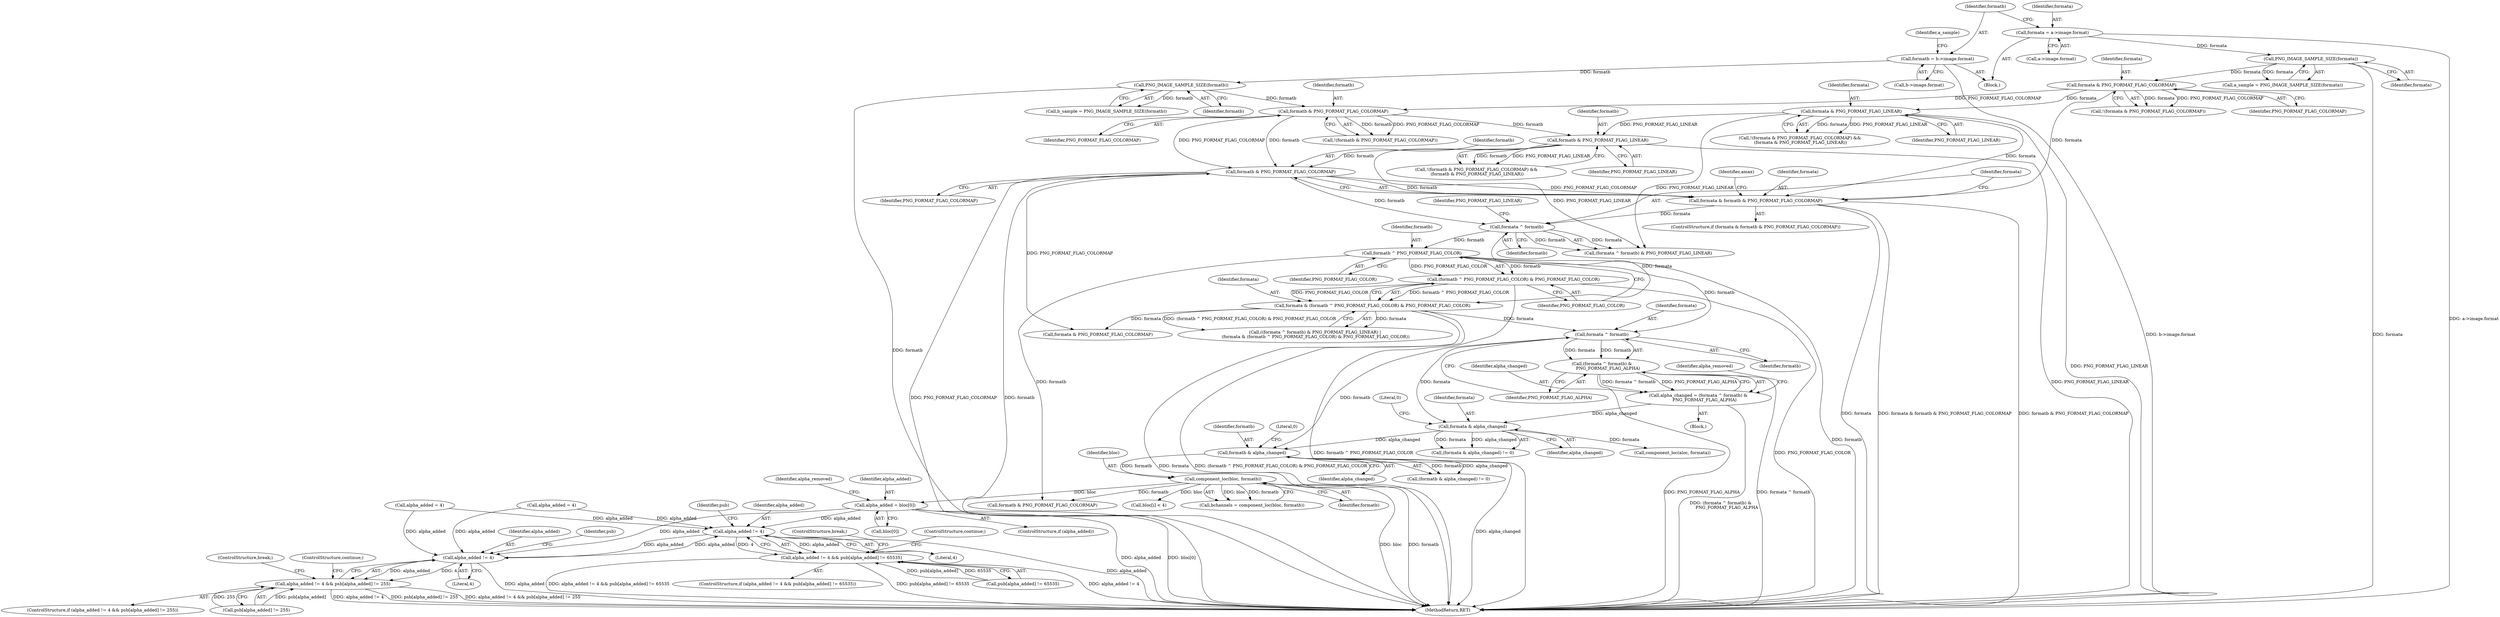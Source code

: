 digraph "0_Android_9d4853418ab2f754c2b63e091c29c5529b8b86ca_27@array" {
"1000756" [label="(Call,alpha_added = bloc[0])"];
"1000727" [label="(Call,component_loc(bloc, formatb))"];
"1000712" [label="(Call,formatb & alpha_changed)"];
"1000698" [label="(Call,formata ^ formatb)"];
"1000686" [label="(Call,formata & (formatb ^ PNG_FORMAT_FLAG_COLOR) & PNG_FORMAT_FLAG_COLOR)"];
"1000682" [label="(Call,formata ^ formatb)"];
"1000303" [label="(Call,formata & formatb & PNG_FORMAT_FLAG_COLORMAP)"];
"1000257" [label="(Call,formata & PNG_FORMAT_FLAG_COLORMAP)"];
"1000208" [label="(Call,PNG_IMAGE_SAMPLE_SIZE(formata))"];
"1000190" [label="(Call,formata = a->image.format)"];
"1000260" [label="(Call,formata & PNG_FORMAT_FLAG_LINEAR)"];
"1000305" [label="(Call,formatb & PNG_FORMAT_FLAG_COLORMAP)"];
"1000272" [label="(Call,formatb & PNG_FORMAT_FLAG_LINEAR)"];
"1000269" [label="(Call,formatb & PNG_FORMAT_FLAG_COLORMAP)"];
"1000213" [label="(Call,PNG_IMAGE_SAMPLE_SIZE(formatb))"];
"1000198" [label="(Call,formatb = b->image.format)"];
"1000688" [label="(Call,(formatb ^ PNG_FORMAT_FLAG_COLOR) & PNG_FORMAT_FLAG_COLOR)"];
"1000689" [label="(Call,formatb ^ PNG_FORMAT_FLAG_COLOR)"];
"1000705" [label="(Call,formata & alpha_changed)"];
"1000695" [label="(Call,alpha_changed = (formata ^ formatb) &\n         PNG_FORMAT_FLAG_ALPHA)"];
"1000697" [label="(Call,(formata ^ formatb) &\n         PNG_FORMAT_FLAG_ALPHA)"];
"1000967" [label="(Call,alpha_added != 4)"];
"1000966" [label="(Call,alpha_added != 4 && pub[alpha_added] != 65535)"];
"1001044" [label="(Call,alpha_added != 4)"];
"1001043" [label="(Call,alpha_added != 4 && psb[alpha_added] != 255)"];
"1000870" [label="(Call,formatb & PNG_FORMAT_FLAG_COLORMAP)"];
"1000727" [label="(Call,component_loc(bloc, formatb))"];
"1000722" [label="(Call,component_loc(aloc, formata))"];
"1001052" [label="(ControlStructure,break;)"];
"1000967" [label="(Call,alpha_added != 4)"];
"1001053" [label="(ControlStructure,continue;)"];
"1000706" [label="(Identifier,formata)"];
"1000685" [label="(Identifier,PNG_FORMAT_FLAG_LINEAR)"];
"1000693" [label="(Block,)"];
"1000757" [label="(Identifier,alpha_added)"];
"1000257" [label="(Call,formata & PNG_FORMAT_FLAG_COLORMAP)"];
"1000754" [label="(ControlStructure,if (alpha_added))"];
"1000970" [label="(Call,pub[alpha_added] != 65535)"];
"1000272" [label="(Call,formatb & PNG_FORMAT_FLAG_LINEAR)"];
"1000704" [label="(Call,(formata & alpha_changed) != 0)"];
"1000689" [label="(Call,formatb ^ PNG_FORMAT_FLAG_COLOR)"];
"1000690" [label="(Identifier,formatb)"];
"1000302" [label="(ControlStructure,if (formata & formatb & PNG_FORMAT_FLAG_COLORMAP))"];
"1000213" [label="(Call,PNG_IMAGE_SAMPLE_SIZE(formatb))"];
"1000260" [label="(Call,formata & PNG_FORMAT_FLAG_LINEAR)"];
"1000268" [label="(Call,!(formatb & PNG_FORMAT_FLAG_COLORMAP))"];
"1000691" [label="(Identifier,PNG_FORMAT_FLAG_COLOR)"];
"1000683" [label="(Identifier,formata)"];
"1000972" [label="(Identifier,pub)"];
"1000270" [label="(Identifier,formatb)"];
"1000199" [label="(Identifier,formatb)"];
"1000700" [label="(Identifier,formatb)"];
"1000209" [label="(Identifier,formata)"];
"1000258" [label="(Identifier,formata)"];
"1000681" [label="(Call,(formata ^ formatb) & PNG_FORMAT_FLAG_LINEAR)"];
"1000969" [label="(Literal,4)"];
"1000740" [label="(Call,bloc[i] < 4)"];
"1000756" [label="(Call,alpha_added = bloc[0])"];
"1000682" [label="(Call,formata ^ formatb)"];
"1000198" [label="(Call,formatb = b->image.format)"];
"1000191" [label="(Identifier,formata)"];
"1000261" [label="(Identifier,formata)"];
"1000699" [label="(Identifier,formata)"];
"1000975" [label="(ControlStructure,break;)"];
"1000144" [label="(Block,)"];
"1000715" [label="(Literal,0)"];
"1000259" [label="(Identifier,PNG_FORMAT_FLAG_COLORMAP)"];
"1000692" [label="(Identifier,PNG_FORMAT_FLAG_COLOR)"];
"1000306" [label="(Identifier,formatb)"];
"1000303" [label="(Call,formata & formatb & PNG_FORMAT_FLAG_COLORMAP)"];
"1000713" [label="(Identifier,formatb)"];
"1001047" [label="(Call,psb[alpha_added] != 255)"];
"1000305" [label="(Call,formatb & PNG_FORMAT_FLAG_COLORMAP)"];
"1000705" [label="(Call,formata & alpha_changed)"];
"1000190" [label="(Call,formata = a->image.format)"];
"1001046" [label="(Literal,4)"];
"1000267" [label="(Call,!(formatb & PNG_FORMAT_FLAG_COLORMAP) &&\n (formatb & PNG_FORMAT_FLAG_LINEAR))"];
"1000758" [label="(Call,bloc[0])"];
"1000968" [label="(Identifier,alpha_added)"];
"1000200" [label="(Call,b->image.format)"];
"1000966" [label="(Call,alpha_added != 4 && pub[alpha_added] != 65535)"];
"1000711" [label="(Call,(formatb & alpha_changed) != 0)"];
"1000728" [label="(Identifier,bloc)"];
"1000695" [label="(Call,alpha_changed = (formata ^ formatb) &\n         PNG_FORMAT_FLAG_ALPHA)"];
"1000269" [label="(Call,formatb & PNG_FORMAT_FLAG_COLORMAP)"];
"1000315" [label="(Identifier,amax)"];
"1000211" [label="(Call,b_sample = PNG_IMAGE_SAMPLE_SIZE(formatb))"];
"1000687" [label="(Identifier,formata)"];
"1000783" [label="(Call,alpha_added = 4)"];
"1000762" [label="(Call,alpha_added = 4)"];
"1000976" [label="(ControlStructure,continue;)"];
"1000271" [label="(Identifier,PNG_FORMAT_FLAG_COLORMAP)"];
"1001045" [label="(Identifier,alpha_added)"];
"1000304" [label="(Identifier,formata)"];
"1001128" [label="(MethodReturn,RET)"];
"1000725" [label="(Call,bchannels = component_loc(bloc, formatb))"];
"1000684" [label="(Identifier,formatb)"];
"1000207" [label="(Identifier,a_sample)"];
"1000766" [label="(Identifier,alpha_removed)"];
"1000262" [label="(Identifier,PNG_FORMAT_FLAG_LINEAR)"];
"1000255" [label="(Call,!(formata & PNG_FORMAT_FLAG_COLORMAP) &&\n (formata & PNG_FORMAT_FLAG_LINEAR))"];
"1001044" [label="(Call,alpha_added != 4)"];
"1000192" [label="(Call,a->image.format)"];
"1000696" [label="(Identifier,alpha_changed)"];
"1000703" [label="(Identifier,alpha_removed)"];
"1001042" [label="(ControlStructure,if (alpha_added != 4 && psb[alpha_added] != 255))"];
"1000714" [label="(Identifier,alpha_changed)"];
"1000708" [label="(Literal,0)"];
"1000712" [label="(Call,formatb & alpha_changed)"];
"1000686" [label="(Call,formata & (formatb ^ PNG_FORMAT_FLAG_COLOR) & PNG_FORMAT_FLAG_COLOR)"];
"1000256" [label="(Call,!(formata & PNG_FORMAT_FLAG_COLORMAP))"];
"1001043" [label="(Call,alpha_added != 4 && psb[alpha_added] != 255)"];
"1000707" [label="(Identifier,alpha_changed)"];
"1000214" [label="(Identifier,formatb)"];
"1000680" [label="(Call,((formata ^ formatb) & PNG_FORMAT_FLAG_LINEAR) |\n (formata & (formatb ^ PNG_FORMAT_FLAG_COLOR) & PNG_FORMAT_FLAG_COLOR))"];
"1000845" [label="(Call,formata & PNG_FORMAT_FLAG_COLORMAP)"];
"1000273" [label="(Identifier,formatb)"];
"1000206" [label="(Call,a_sample = PNG_IMAGE_SAMPLE_SIZE(formata))"];
"1000698" [label="(Call,formata ^ formatb)"];
"1000701" [label="(Identifier,PNG_FORMAT_FLAG_ALPHA)"];
"1000965" [label="(ControlStructure,if (alpha_added != 4 && pub[alpha_added] != 65535))"];
"1000208" [label="(Call,PNG_IMAGE_SAMPLE_SIZE(formata))"];
"1000307" [label="(Identifier,PNG_FORMAT_FLAG_COLORMAP)"];
"1001049" [label="(Identifier,psb)"];
"1000688" [label="(Call,(formatb ^ PNG_FORMAT_FLAG_COLOR) & PNG_FORMAT_FLAG_COLOR)"];
"1000697" [label="(Call,(formata ^ formatb) &\n         PNG_FORMAT_FLAG_ALPHA)"];
"1000274" [label="(Identifier,PNG_FORMAT_FLAG_LINEAR)"];
"1000729" [label="(Identifier,formatb)"];
"1000756" -> "1000754"  [label="AST: "];
"1000756" -> "1000758"  [label="CFG: "];
"1000757" -> "1000756"  [label="AST: "];
"1000758" -> "1000756"  [label="AST: "];
"1000766" -> "1000756"  [label="CFG: "];
"1000756" -> "1001128"  [label="DDG: alpha_added"];
"1000756" -> "1001128"  [label="DDG: bloc[0]"];
"1000727" -> "1000756"  [label="DDG: bloc"];
"1000756" -> "1000967"  [label="DDG: alpha_added"];
"1000756" -> "1001044"  [label="DDG: alpha_added"];
"1000727" -> "1000725"  [label="AST: "];
"1000727" -> "1000729"  [label="CFG: "];
"1000728" -> "1000727"  [label="AST: "];
"1000729" -> "1000727"  [label="AST: "];
"1000725" -> "1000727"  [label="CFG: "];
"1000727" -> "1001128"  [label="DDG: formatb"];
"1000727" -> "1001128"  [label="DDG: bloc"];
"1000727" -> "1000725"  [label="DDG: bloc"];
"1000727" -> "1000725"  [label="DDG: formatb"];
"1000712" -> "1000727"  [label="DDG: formatb"];
"1000727" -> "1000740"  [label="DDG: bloc"];
"1000727" -> "1000870"  [label="DDG: formatb"];
"1000712" -> "1000711"  [label="AST: "];
"1000712" -> "1000714"  [label="CFG: "];
"1000713" -> "1000712"  [label="AST: "];
"1000714" -> "1000712"  [label="AST: "];
"1000715" -> "1000712"  [label="CFG: "];
"1000712" -> "1001128"  [label="DDG: alpha_changed"];
"1000712" -> "1000711"  [label="DDG: formatb"];
"1000712" -> "1000711"  [label="DDG: alpha_changed"];
"1000698" -> "1000712"  [label="DDG: formatb"];
"1000705" -> "1000712"  [label="DDG: alpha_changed"];
"1000698" -> "1000697"  [label="AST: "];
"1000698" -> "1000700"  [label="CFG: "];
"1000699" -> "1000698"  [label="AST: "];
"1000700" -> "1000698"  [label="AST: "];
"1000701" -> "1000698"  [label="CFG: "];
"1000698" -> "1000697"  [label="DDG: formata"];
"1000698" -> "1000697"  [label="DDG: formatb"];
"1000686" -> "1000698"  [label="DDG: formata"];
"1000689" -> "1000698"  [label="DDG: formatb"];
"1000698" -> "1000705"  [label="DDG: formata"];
"1000686" -> "1000680"  [label="AST: "];
"1000686" -> "1000688"  [label="CFG: "];
"1000687" -> "1000686"  [label="AST: "];
"1000688" -> "1000686"  [label="AST: "];
"1000680" -> "1000686"  [label="CFG: "];
"1000686" -> "1001128"  [label="DDG: formata"];
"1000686" -> "1001128"  [label="DDG: (formatb ^ PNG_FORMAT_FLAG_COLOR) & PNG_FORMAT_FLAG_COLOR"];
"1000686" -> "1000680"  [label="DDG: formata"];
"1000686" -> "1000680"  [label="DDG: (formatb ^ PNG_FORMAT_FLAG_COLOR) & PNG_FORMAT_FLAG_COLOR"];
"1000682" -> "1000686"  [label="DDG: formata"];
"1000688" -> "1000686"  [label="DDG: formatb ^ PNG_FORMAT_FLAG_COLOR"];
"1000688" -> "1000686"  [label="DDG: PNG_FORMAT_FLAG_COLOR"];
"1000686" -> "1000845"  [label="DDG: formata"];
"1000682" -> "1000681"  [label="AST: "];
"1000682" -> "1000684"  [label="CFG: "];
"1000683" -> "1000682"  [label="AST: "];
"1000684" -> "1000682"  [label="AST: "];
"1000685" -> "1000682"  [label="CFG: "];
"1000682" -> "1000681"  [label="DDG: formata"];
"1000682" -> "1000681"  [label="DDG: formatb"];
"1000303" -> "1000682"  [label="DDG: formata"];
"1000305" -> "1000682"  [label="DDG: formatb"];
"1000682" -> "1000689"  [label="DDG: formatb"];
"1000303" -> "1000302"  [label="AST: "];
"1000303" -> "1000305"  [label="CFG: "];
"1000304" -> "1000303"  [label="AST: "];
"1000305" -> "1000303"  [label="AST: "];
"1000315" -> "1000303"  [label="CFG: "];
"1000683" -> "1000303"  [label="CFG: "];
"1000303" -> "1001128"  [label="DDG: formata"];
"1000303" -> "1001128"  [label="DDG: formata & formatb & PNG_FORMAT_FLAG_COLORMAP"];
"1000303" -> "1001128"  [label="DDG: formatb & PNG_FORMAT_FLAG_COLORMAP"];
"1000257" -> "1000303"  [label="DDG: formata"];
"1000260" -> "1000303"  [label="DDG: formata"];
"1000305" -> "1000303"  [label="DDG: formatb"];
"1000305" -> "1000303"  [label="DDG: PNG_FORMAT_FLAG_COLORMAP"];
"1000257" -> "1000256"  [label="AST: "];
"1000257" -> "1000259"  [label="CFG: "];
"1000258" -> "1000257"  [label="AST: "];
"1000259" -> "1000257"  [label="AST: "];
"1000256" -> "1000257"  [label="CFG: "];
"1000257" -> "1000256"  [label="DDG: formata"];
"1000257" -> "1000256"  [label="DDG: PNG_FORMAT_FLAG_COLORMAP"];
"1000208" -> "1000257"  [label="DDG: formata"];
"1000257" -> "1000260"  [label="DDG: formata"];
"1000257" -> "1000269"  [label="DDG: PNG_FORMAT_FLAG_COLORMAP"];
"1000208" -> "1000206"  [label="AST: "];
"1000208" -> "1000209"  [label="CFG: "];
"1000209" -> "1000208"  [label="AST: "];
"1000206" -> "1000208"  [label="CFG: "];
"1000208" -> "1001128"  [label="DDG: formata"];
"1000208" -> "1000206"  [label="DDG: formata"];
"1000190" -> "1000208"  [label="DDG: formata"];
"1000190" -> "1000144"  [label="AST: "];
"1000190" -> "1000192"  [label="CFG: "];
"1000191" -> "1000190"  [label="AST: "];
"1000192" -> "1000190"  [label="AST: "];
"1000199" -> "1000190"  [label="CFG: "];
"1000190" -> "1001128"  [label="DDG: a->image.format"];
"1000260" -> "1000255"  [label="AST: "];
"1000260" -> "1000262"  [label="CFG: "];
"1000261" -> "1000260"  [label="AST: "];
"1000262" -> "1000260"  [label="AST: "];
"1000255" -> "1000260"  [label="CFG: "];
"1000260" -> "1001128"  [label="DDG: PNG_FORMAT_FLAG_LINEAR"];
"1000260" -> "1000255"  [label="DDG: formata"];
"1000260" -> "1000255"  [label="DDG: PNG_FORMAT_FLAG_LINEAR"];
"1000260" -> "1000272"  [label="DDG: PNG_FORMAT_FLAG_LINEAR"];
"1000260" -> "1000681"  [label="DDG: PNG_FORMAT_FLAG_LINEAR"];
"1000305" -> "1000307"  [label="CFG: "];
"1000306" -> "1000305"  [label="AST: "];
"1000307" -> "1000305"  [label="AST: "];
"1000305" -> "1001128"  [label="DDG: PNG_FORMAT_FLAG_COLORMAP"];
"1000305" -> "1001128"  [label="DDG: formatb"];
"1000272" -> "1000305"  [label="DDG: formatb"];
"1000269" -> "1000305"  [label="DDG: formatb"];
"1000269" -> "1000305"  [label="DDG: PNG_FORMAT_FLAG_COLORMAP"];
"1000305" -> "1000845"  [label="DDG: PNG_FORMAT_FLAG_COLORMAP"];
"1000272" -> "1000267"  [label="AST: "];
"1000272" -> "1000274"  [label="CFG: "];
"1000273" -> "1000272"  [label="AST: "];
"1000274" -> "1000272"  [label="AST: "];
"1000267" -> "1000272"  [label="CFG: "];
"1000272" -> "1001128"  [label="DDG: PNG_FORMAT_FLAG_LINEAR"];
"1000272" -> "1000267"  [label="DDG: formatb"];
"1000272" -> "1000267"  [label="DDG: PNG_FORMAT_FLAG_LINEAR"];
"1000269" -> "1000272"  [label="DDG: formatb"];
"1000272" -> "1000681"  [label="DDG: PNG_FORMAT_FLAG_LINEAR"];
"1000269" -> "1000268"  [label="AST: "];
"1000269" -> "1000271"  [label="CFG: "];
"1000270" -> "1000269"  [label="AST: "];
"1000271" -> "1000269"  [label="AST: "];
"1000268" -> "1000269"  [label="CFG: "];
"1000269" -> "1000268"  [label="DDG: formatb"];
"1000269" -> "1000268"  [label="DDG: PNG_FORMAT_FLAG_COLORMAP"];
"1000213" -> "1000269"  [label="DDG: formatb"];
"1000213" -> "1000211"  [label="AST: "];
"1000213" -> "1000214"  [label="CFG: "];
"1000214" -> "1000213"  [label="AST: "];
"1000211" -> "1000213"  [label="CFG: "];
"1000213" -> "1001128"  [label="DDG: formatb"];
"1000213" -> "1000211"  [label="DDG: formatb"];
"1000198" -> "1000213"  [label="DDG: formatb"];
"1000198" -> "1000144"  [label="AST: "];
"1000198" -> "1000200"  [label="CFG: "];
"1000199" -> "1000198"  [label="AST: "];
"1000200" -> "1000198"  [label="AST: "];
"1000207" -> "1000198"  [label="CFG: "];
"1000198" -> "1001128"  [label="DDG: b->image.format"];
"1000688" -> "1000692"  [label="CFG: "];
"1000689" -> "1000688"  [label="AST: "];
"1000692" -> "1000688"  [label="AST: "];
"1000688" -> "1001128"  [label="DDG: formatb ^ PNG_FORMAT_FLAG_COLOR"];
"1000688" -> "1001128"  [label="DDG: PNG_FORMAT_FLAG_COLOR"];
"1000689" -> "1000688"  [label="DDG: formatb"];
"1000689" -> "1000688"  [label="DDG: PNG_FORMAT_FLAG_COLOR"];
"1000689" -> "1000691"  [label="CFG: "];
"1000690" -> "1000689"  [label="AST: "];
"1000691" -> "1000689"  [label="AST: "];
"1000692" -> "1000689"  [label="CFG: "];
"1000689" -> "1001128"  [label="DDG: formatb"];
"1000689" -> "1000870"  [label="DDG: formatb"];
"1000705" -> "1000704"  [label="AST: "];
"1000705" -> "1000707"  [label="CFG: "];
"1000706" -> "1000705"  [label="AST: "];
"1000707" -> "1000705"  [label="AST: "];
"1000708" -> "1000705"  [label="CFG: "];
"1000705" -> "1000704"  [label="DDG: formata"];
"1000705" -> "1000704"  [label="DDG: alpha_changed"];
"1000695" -> "1000705"  [label="DDG: alpha_changed"];
"1000705" -> "1000722"  [label="DDG: formata"];
"1000695" -> "1000693"  [label="AST: "];
"1000695" -> "1000697"  [label="CFG: "];
"1000696" -> "1000695"  [label="AST: "];
"1000697" -> "1000695"  [label="AST: "];
"1000703" -> "1000695"  [label="CFG: "];
"1000695" -> "1001128"  [label="DDG: (formata ^ formatb) &\n         PNG_FORMAT_FLAG_ALPHA"];
"1000697" -> "1000695"  [label="DDG: formata ^ formatb"];
"1000697" -> "1000695"  [label="DDG: PNG_FORMAT_FLAG_ALPHA"];
"1000697" -> "1000701"  [label="CFG: "];
"1000701" -> "1000697"  [label="AST: "];
"1000697" -> "1001128"  [label="DDG: PNG_FORMAT_FLAG_ALPHA"];
"1000697" -> "1001128"  [label="DDG: formata ^ formatb"];
"1000967" -> "1000966"  [label="AST: "];
"1000967" -> "1000969"  [label="CFG: "];
"1000968" -> "1000967"  [label="AST: "];
"1000969" -> "1000967"  [label="AST: "];
"1000972" -> "1000967"  [label="CFG: "];
"1000966" -> "1000967"  [label="CFG: "];
"1000967" -> "1001128"  [label="DDG: alpha_added"];
"1000967" -> "1000966"  [label="DDG: alpha_added"];
"1000967" -> "1000966"  [label="DDG: 4"];
"1001044" -> "1000967"  [label="DDG: alpha_added"];
"1000783" -> "1000967"  [label="DDG: alpha_added"];
"1000762" -> "1000967"  [label="DDG: alpha_added"];
"1000967" -> "1001044"  [label="DDG: alpha_added"];
"1000966" -> "1000965"  [label="AST: "];
"1000966" -> "1000970"  [label="CFG: "];
"1000970" -> "1000966"  [label="AST: "];
"1000975" -> "1000966"  [label="CFG: "];
"1000976" -> "1000966"  [label="CFG: "];
"1000966" -> "1001128"  [label="DDG: alpha_added != 4"];
"1000966" -> "1001128"  [label="DDG: alpha_added != 4 && pub[alpha_added] != 65535"];
"1000966" -> "1001128"  [label="DDG: pub[alpha_added] != 65535"];
"1000970" -> "1000966"  [label="DDG: pub[alpha_added]"];
"1000970" -> "1000966"  [label="DDG: 65535"];
"1001044" -> "1001043"  [label="AST: "];
"1001044" -> "1001046"  [label="CFG: "];
"1001045" -> "1001044"  [label="AST: "];
"1001046" -> "1001044"  [label="AST: "];
"1001049" -> "1001044"  [label="CFG: "];
"1001043" -> "1001044"  [label="CFG: "];
"1001044" -> "1001128"  [label="DDG: alpha_added"];
"1001044" -> "1001043"  [label="DDG: alpha_added"];
"1001044" -> "1001043"  [label="DDG: 4"];
"1000783" -> "1001044"  [label="DDG: alpha_added"];
"1000762" -> "1001044"  [label="DDG: alpha_added"];
"1001043" -> "1001042"  [label="AST: "];
"1001043" -> "1001047"  [label="CFG: "];
"1001047" -> "1001043"  [label="AST: "];
"1001052" -> "1001043"  [label="CFG: "];
"1001053" -> "1001043"  [label="CFG: "];
"1001043" -> "1001128"  [label="DDG: alpha_added != 4"];
"1001043" -> "1001128"  [label="DDG: psb[alpha_added] != 255"];
"1001043" -> "1001128"  [label="DDG: alpha_added != 4 && psb[alpha_added] != 255"];
"1001047" -> "1001043"  [label="DDG: psb[alpha_added]"];
"1001047" -> "1001043"  [label="DDG: 255"];
}
